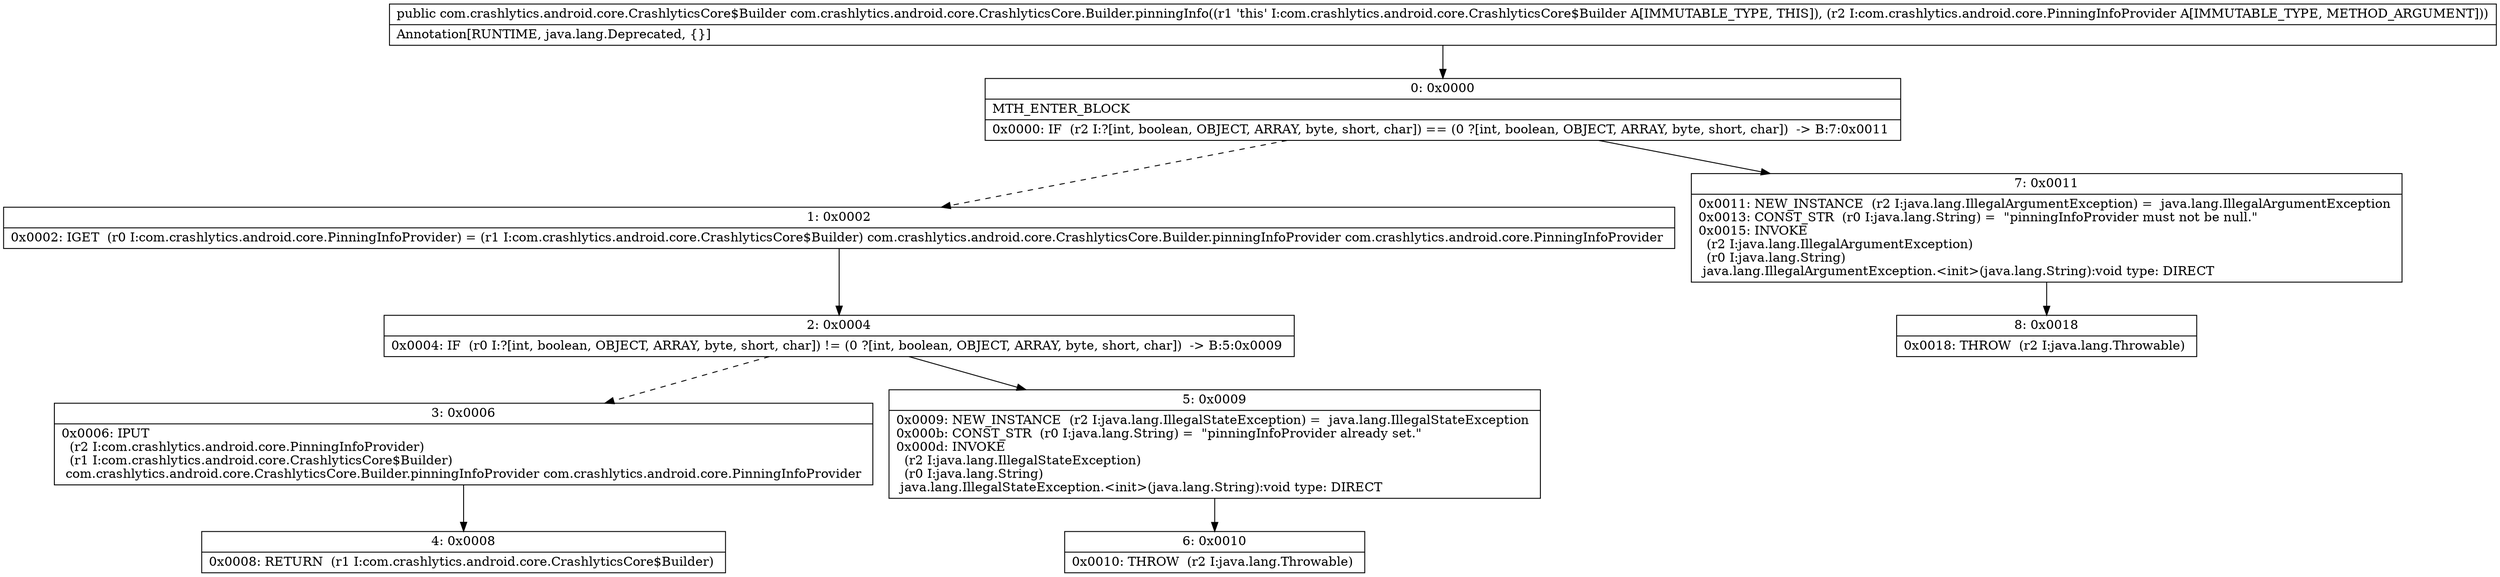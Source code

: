 digraph "CFG forcom.crashlytics.android.core.CrashlyticsCore.Builder.pinningInfo(Lcom\/crashlytics\/android\/core\/PinningInfoProvider;)Lcom\/crashlytics\/android\/core\/CrashlyticsCore$Builder;" {
Node_0 [shape=record,label="{0\:\ 0x0000|MTH_ENTER_BLOCK\l|0x0000: IF  (r2 I:?[int, boolean, OBJECT, ARRAY, byte, short, char]) == (0 ?[int, boolean, OBJECT, ARRAY, byte, short, char])  \-\> B:7:0x0011 \l}"];
Node_1 [shape=record,label="{1\:\ 0x0002|0x0002: IGET  (r0 I:com.crashlytics.android.core.PinningInfoProvider) = (r1 I:com.crashlytics.android.core.CrashlyticsCore$Builder) com.crashlytics.android.core.CrashlyticsCore.Builder.pinningInfoProvider com.crashlytics.android.core.PinningInfoProvider \l}"];
Node_2 [shape=record,label="{2\:\ 0x0004|0x0004: IF  (r0 I:?[int, boolean, OBJECT, ARRAY, byte, short, char]) != (0 ?[int, boolean, OBJECT, ARRAY, byte, short, char])  \-\> B:5:0x0009 \l}"];
Node_3 [shape=record,label="{3\:\ 0x0006|0x0006: IPUT  \l  (r2 I:com.crashlytics.android.core.PinningInfoProvider)\l  (r1 I:com.crashlytics.android.core.CrashlyticsCore$Builder)\l com.crashlytics.android.core.CrashlyticsCore.Builder.pinningInfoProvider com.crashlytics.android.core.PinningInfoProvider \l}"];
Node_4 [shape=record,label="{4\:\ 0x0008|0x0008: RETURN  (r1 I:com.crashlytics.android.core.CrashlyticsCore$Builder) \l}"];
Node_5 [shape=record,label="{5\:\ 0x0009|0x0009: NEW_INSTANCE  (r2 I:java.lang.IllegalStateException) =  java.lang.IllegalStateException \l0x000b: CONST_STR  (r0 I:java.lang.String) =  \"pinningInfoProvider already set.\" \l0x000d: INVOKE  \l  (r2 I:java.lang.IllegalStateException)\l  (r0 I:java.lang.String)\l java.lang.IllegalStateException.\<init\>(java.lang.String):void type: DIRECT \l}"];
Node_6 [shape=record,label="{6\:\ 0x0010|0x0010: THROW  (r2 I:java.lang.Throwable) \l}"];
Node_7 [shape=record,label="{7\:\ 0x0011|0x0011: NEW_INSTANCE  (r2 I:java.lang.IllegalArgumentException) =  java.lang.IllegalArgumentException \l0x0013: CONST_STR  (r0 I:java.lang.String) =  \"pinningInfoProvider must not be null.\" \l0x0015: INVOKE  \l  (r2 I:java.lang.IllegalArgumentException)\l  (r0 I:java.lang.String)\l java.lang.IllegalArgumentException.\<init\>(java.lang.String):void type: DIRECT \l}"];
Node_8 [shape=record,label="{8\:\ 0x0018|0x0018: THROW  (r2 I:java.lang.Throwable) \l}"];
MethodNode[shape=record,label="{public com.crashlytics.android.core.CrashlyticsCore$Builder com.crashlytics.android.core.CrashlyticsCore.Builder.pinningInfo((r1 'this' I:com.crashlytics.android.core.CrashlyticsCore$Builder A[IMMUTABLE_TYPE, THIS]), (r2 I:com.crashlytics.android.core.PinningInfoProvider A[IMMUTABLE_TYPE, METHOD_ARGUMENT]))  | Annotation[RUNTIME, java.lang.Deprecated, \{\}]\l}"];
MethodNode -> Node_0;
Node_0 -> Node_1[style=dashed];
Node_0 -> Node_7;
Node_1 -> Node_2;
Node_2 -> Node_3[style=dashed];
Node_2 -> Node_5;
Node_3 -> Node_4;
Node_5 -> Node_6;
Node_7 -> Node_8;
}


